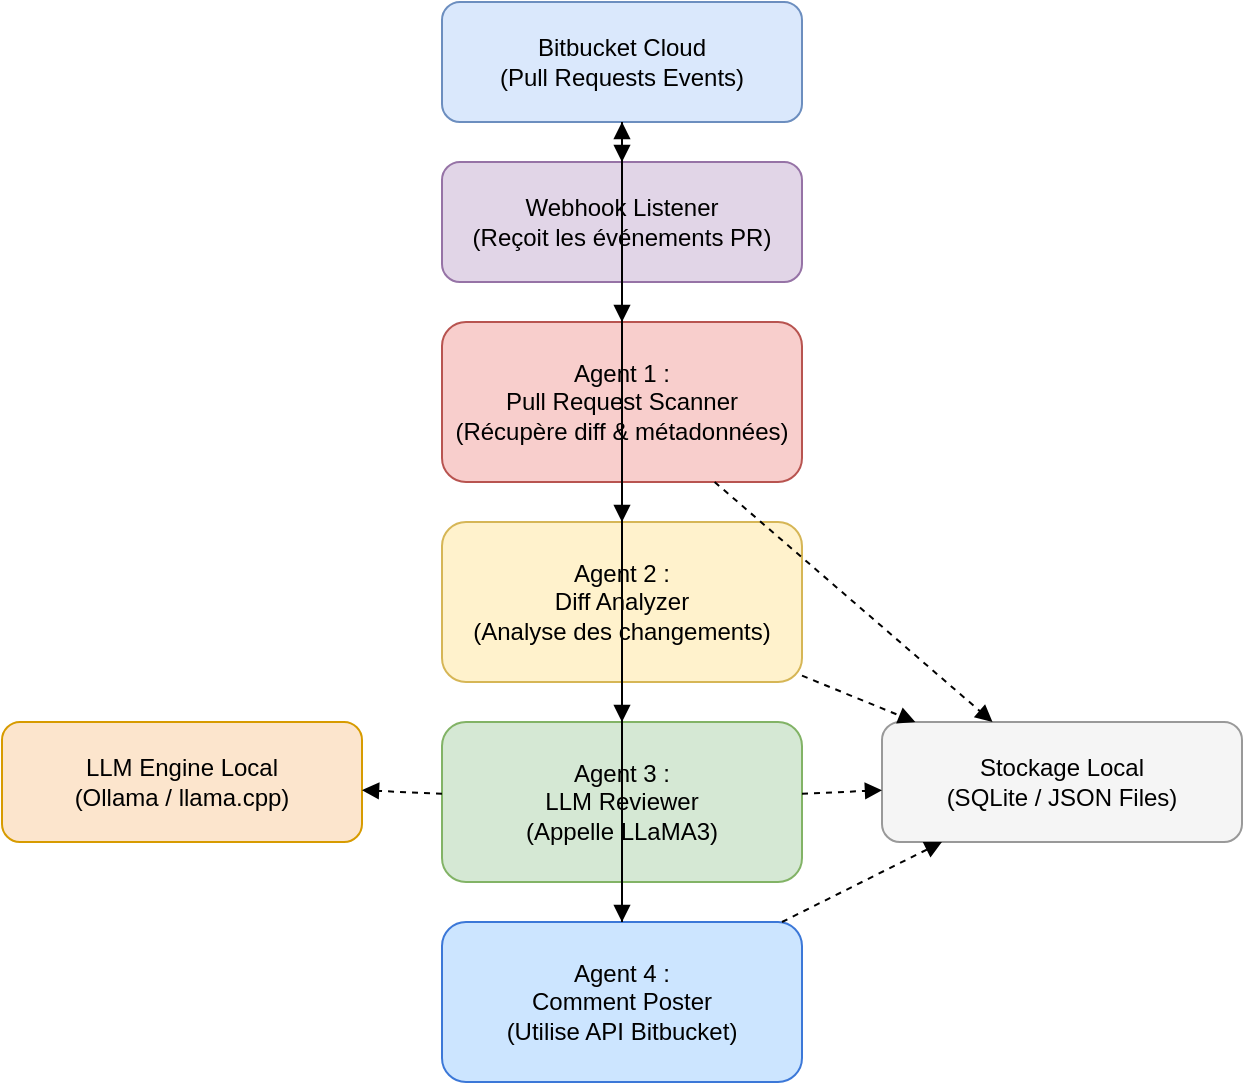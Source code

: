 <mxfile version="16.0.4">
  <diagram id="diagram1" name="IA Code Reviewer">
    <mxGraphModel dx="1102" dy="605" grid="1" gridSize="10" guides="1" tooltips="1" connect="1" arrows="1">
      <root>
        <mxCell id="0"/>
        <mxCell id="1" parent="0"/>
        <!-- Bitbucket Cloud -->
        <mxCell id="2" value="Bitbucket Cloud&#xa;(Pull Requests Events)" style="rounded=1;whiteSpace=wrap;html=1;fillColor=#DAE8FC;strokeColor=#6C8EBF;" vertex="1" parent="1">
          <mxGeometry x="260" y="20" width="180" height="60" as="geometry"/>
        </mxCell>
        <!-- Webhook Listener -->
        <mxCell id="3" value="Webhook Listener&#xa;(Reçoit les événements PR)" style="rounded=1;whiteSpace=wrap;html=1;fillColor=#E1D5E7;strokeColor=#9673A6;" vertex="1" parent="1">
          <mxGeometry x="260" y="100" width="180" height="60" as="geometry"/>
        </mxCell>
        <!-- Agent 1 : Pull Request Scanner -->
        <mxCell id="4" value="Agent 1 :&#xa;Pull Request Scanner&#xa;(Récupère diff &amp; métadonnées)" style="rounded=1;whiteSpace=wrap;html=1;fillColor=#F8CECC;strokeColor=#B85450;" vertex="1" parent="1">
          <mxGeometry x="260" y="180" width="180" height="80" as="geometry"/>
        </mxCell>
        <!-- Agent 2 : Diff Analyzer -->
        <mxCell id="5" value="Agent 2 :&#xa;Diff Analyzer&#xa;(Analyse des changements)" style="rounded=1;whiteSpace=wrap;html=1;fillColor=#FFF2CC;strokeColor=#D6B656;" vertex="1" parent="1">
          <mxGeometry x="260" y="280" width="180" height="80" as="geometry"/>
        </mxCell>
        <!-- Agent 3 : LLM Reviewer -->
        <mxCell id="6" value="Agent 3 :&#xa;LLM Reviewer&#xa;(Appelle LLaMA3)" style="rounded=1;whiteSpace=wrap;html=1;fillColor=#D5E8D4;strokeColor=#82B366;" vertex="1" parent="1">
          <mxGeometry x="260" y="380" width="180" height="80" as="geometry"/>
        </mxCell>
        <!-- Agent 4 : Comment Poster -->
        <mxCell id="7" value="Agent 4 :&#xa;Comment Poster&#xa;(Utilise API Bitbucket)" style="rounded=1;whiteSpace=wrap;html=1;fillColor=#CCE5FF;strokeColor=#3C78D8;" vertex="1" parent="1">
          <mxGeometry x="260" y="480" width="180" height="80" as="geometry"/>
        </mxCell>
        <!-- Stockage Local -->
        <mxCell id="8" value="Stockage Local&#xa;(SQLite / JSON Files)" style="rounded=1;whiteSpace=wrap;html=1;fillColor=#F5F5F5;strokeColor=#999999;" vertex="1" parent="1">
          <mxGeometry x="480" y="380" width="180" height="60" as="geometry"/>
        </mxCell>
        <!-- LLM Engine Local -->
        <mxCell id="9" value="LLM Engine Local&#xa;(Ollama / llama.cpp)" style="rounded=1;whiteSpace=wrap;html=1;fillColor=#FCE5CD;strokeColor=#D79B00;" vertex="1" parent="1">
          <mxGeometry x="40" y="380" width="180" height="60" as="geometry"/>
        </mxCell>
        <!-- Edges -->
        <mxCell id="10" edge="1" source="2" target="3" style="endArrow=block;html=1;strokeColor=#000000;" parent="1">
          <mxGeometry relative="1" as="geometry"/>
        </mxCell>
        <mxCell id="11" edge="1" source="3" target="4" style="endArrow=block;html=1;strokeColor=#000000;" parent="1">
          <mxGeometry relative="1" as="geometry"/>
        </mxCell>
        <mxCell id="12" edge="1" source="4" target="5" style="endArrow=block;html=1;strokeColor=#000000;" parent="1">
          <mxGeometry relative="1" as="geometry"/>
        </mxCell>
        <mxCell id="13" edge="1" source="5" target="6" style="endArrow=block;html=1;strokeColor=#000000;" parent="1">
          <mxGeometry relative="1" as="geometry"/>
        </mxCell>
        <mxCell id="14" edge="1" source="6" target="7" style="endArrow=block;html=1;strokeColor=#000000;" parent="1">
          <mxGeometry relative="1" as="geometry"/>
        </mxCell>
        <mxCell id="15" edge="1" source="7" target="2" style="endArrow=block;html=1;strokeColor=#000000;" parent="1">
          <mxGeometry relative="1" as="geometry"/>
        </mxCell>
        <!-- LLM Engine connection (dashed) -->
        <mxCell id="16" edge="1" source="6" target="9" style="endArrow=block;html=1;strokeColor=#000000;dashed=1;" parent="1">
          <mxGeometry relative="1" as="geometry"/>
        </mxCell>
        <!-- Stockage connections (dashed) -->
        <mxCell id="17" edge="1" source="4" target="8" style="endArrow=block;html=1;strokeColor=#000000;dashed=1;" parent="1">
          <mxGeometry relative="1" as="geometry"/>
        </mxCell>
        <mxCell id="18" edge="1" source="5" target="8" style="endArrow=block;html=1;strokeColor=#000000;dashed=1;" parent="1">
          <mxGeometry relative="1" as="geometry"/>
        </mxCell>
        <mxCell id="19" edge="1" source="6" target="8" style="endArrow=block;html=1;strokeColor=#000000;dashed=1;" parent="1">
          <mxGeometry relative="1" as="geometry"/>
        </mxCell>
        <mxCell id="20" edge="1" source="7" target="8" style="endArrow=block;html=1;strokeColor=#000000;dashed=1;" parent="1">
          <mxGeometry relative="1" as="geometry"/>
        </mxCell>
      </root>
    </mxGraphModel>
  </diagram>
</mxfile>
